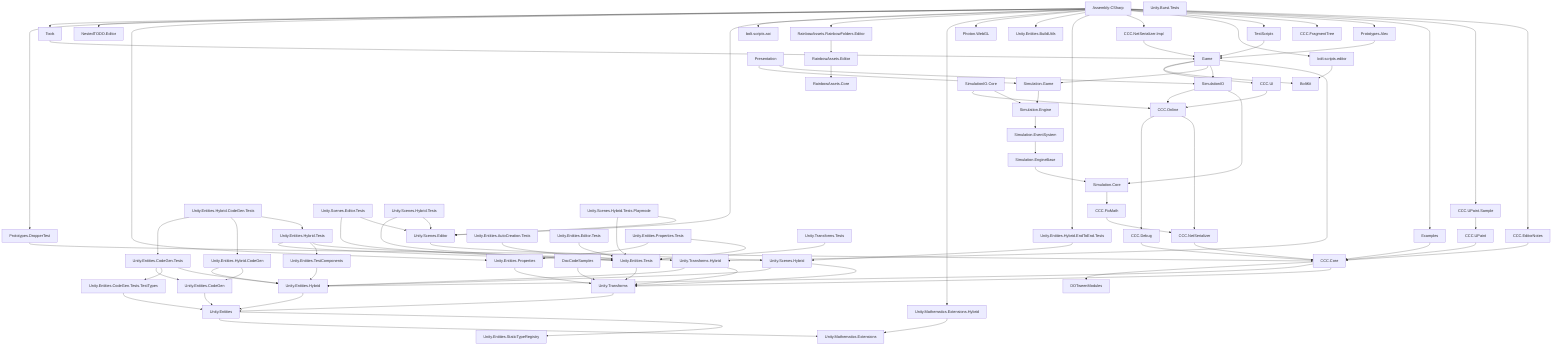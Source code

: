 graph TD
Assembly-CSharp
Assembly-CSharp-->Prototypes.DropperTest
Assembly-CSharp-->Tools
Assembly-CSharp-->NestedTODO.Editor
Assembly-CSharp-->Unity.Entities.Properties
Assembly-CSharp-->Unity.Scenes.Editor
Assembly-CSharp-->bolt.scripts.aoi
Assembly-CSharp-->RainbowAssets.RainbowFolders.Editor
Assembly-CSharp-->Unity.Mathematics.Extensions.Hybrid
Assembly-CSharp-->Photon.WebGL
Assembly-CSharp-->Unity.Entities.BuildUtils
Assembly-CSharp-->Unity.Entities.Hybrid.EndToEnd.Tests
Assembly-CSharp-->CCC.NetSerializer.Impl
Assembly-CSharp-->bolt.scripts.editor
Assembly-CSharp-->TestScripts
Assembly-CSharp-->CCC.FragmentTree
Assembly-CSharp-->Prototypes.Alex
Assembly-CSharp-->Examples
Assembly-CSharp-->CCC.UPaint.Sample
Assembly-CSharp-->CCC.EditorNotes
Simulation.Game
Simulation.Game-->Simulation.Engine
CCC.Debug
CCC.Debug-->CCC.Core
Simulation.EventSystem
Simulation.EventSystem-->Simulation.EngineBase
Prototypes.DropperTest
Prototypes.DropperTest-->CCC.Core
Tools
Tools-->Game
CCC.UI
CCC.UI-->CCC.Online
Game
Game-->BoltKit
Game-->CCC.UI
Game-->Simulation.Game
Game-->SimulationIO
Game-->Unity.Transforms.Hybrid
NestedTODO.Editor
Unity.Entities.Properties
Unity.Entities.Properties-->Unity.Transforms
CCC.UPaint
CCC.UPaint-->CCC.Core
Unity.Entities.StaticTypeRegistry
BoltKit
Simulation.EngineBase
Simulation.EngineBase-->Simulation.Core
Simulation.Core
Simulation.Core-->CCC.FixMath
RainbowAssets.Core
CCC.FixMath
CCC.FixMath-->CCC.NetSerializer
CCC.NetSerializer
CCC.NetSerializer-->CCC.Core
Unity.Scenes.Hybrid
Unity.Scenes.Hybrid-->Unity.Entities.Hybrid
Unity.Scenes.Hybrid-->Unity.Transforms
Unity.Scenes.Editor
Unity.Scenes.Editor-->Unity.Scenes.Hybrid
Unity.Mathematics.Extensions
bolt.scripts.aoi
RainbowAssets.RainbowFolders.Editor
RainbowAssets.RainbowFolders.Editor-->RainbowAssets.Editor
Unity.Mathematics.Extensions.Hybrid
Unity.Mathematics.Extensions.Hybrid-->Unity.Mathematics.Extensions
Photon.WebGL
Unity.Entities.BuildUtils
CCC.Core
CCC.Core-->DOTweenModules
CCC.Core-->Unity.Entities.Hybrid
CCC.Core-->Unity.Transforms
Unity.Entities.Hybrid.EndToEnd.Tests
Unity.Entities.Hybrid.EndToEnd.Tests-->Unity.Scenes.Hybrid
Unity.Entities.Hybrid
Unity.Entities.Hybrid-->Unity.Entities
CCC.NetSerializer.Impl
CCC.NetSerializer.Impl-->Game
bolt.scripts.editor
bolt.scripts.editor-->BoltKit
RainbowAssets.Editor
RainbowAssets.Editor-->RainbowAssets.Core
TestScripts
TestScripts-->Game
Unity.Entities
Unity.Entities-->Unity.Mathematics.Extensions
Unity.Entities-->Unity.Entities.StaticTypeRegistry
Unity.Transforms
Unity.Transforms-->Unity.Entities
CCC.FragmentTree
Simulation.Engine
Simulation.Engine-->Simulation.EventSystem
Prototypes.Alex
Prototypes.Alex-->Game
DOTweenModules
Examples
Examples-->CCC.Core
CCC.UPaint.Sample
CCC.UPaint.Sample-->CCC.UPaint
CCC.Online
CCC.Online-->CCC.Debug
CCC.Online-->CCC.NetSerializer
CCC.EditorNotes
CCC.EditorNotes-->CCC.Core
Unity.Transforms.Hybrid
Unity.Transforms.Hybrid-->Unity.Entities.Hybrid
Unity.Transforms.Hybrid-->Unity.Transforms
SimulationIO
SimulationIO-->CCC.Online
SimulationIO-->Simulation.Core
DocCodeSamples
DocCodeSamples-->Unity.Transforms
Presentation
Presentation-->Simulation.Game
Presentation-->SimulationIO
SimulationIO.Core
SimulationIO.Core-->CCC.Online
SimulationIO.Core-->Simulation.Engine
Unity.Burst.Tests
Unity.Entities.AutoCreation.Tests
Unity.Entities.AutoCreation.Tests-->Unity.Entities.Tests
Unity.Entities.Tests
Unity.Entities.Tests-->Unity.Transforms
Unity.Entities.CodeGen
Unity.Entities.CodeGen-->Unity.Entities
Unity.Entities.CodeGen.Tests
Unity.Entities.CodeGen.Tests-->Unity.Entities.CodeGen
Unity.Entities.CodeGen.Tests-->Unity.Entities.CodeGen.Tests.TestTypes
Unity.Entities.CodeGen.Tests-->Unity.Entities.Hybrid
Unity.Entities.CodeGen.Tests.TestTypes
Unity.Entities.CodeGen.Tests.TestTypes-->Unity.Entities
Unity.Entities.Editor.Tests
Unity.Entities.Editor.Tests-->Unity.Entities.Tests
Unity.Entities.Hybrid.CodeGen
Unity.Entities.Hybrid.CodeGen-->Unity.Entities.Hybrid
Unity.Entities.Hybrid.CodeGen-->Unity.Entities.CodeGen
Unity.Entities.Hybrid.CodeGen.Tests
Unity.Entities.Hybrid.CodeGen.Tests-->Unity.Entities.CodeGen.Tests
Unity.Entities.Hybrid.CodeGen.Tests-->Unity.Entities.Hybrid.CodeGen
Unity.Entities.Hybrid.CodeGen.Tests-->Unity.Entities.Hybrid.Tests
Unity.Entities.Hybrid.Tests
Unity.Entities.Hybrid.Tests-->Unity.Entities.Tests
Unity.Entities.Hybrid.Tests-->Unity.Entities.TestComponents
Unity.Entities.Hybrid.Tests-->Unity.Transforms.Hybrid
Unity.Entities.TestComponents
Unity.Entities.TestComponents-->Unity.Entities.Hybrid
Unity.Entities.Properties.Tests
Unity.Entities.Properties.Tests-->Unity.Entities.Properties
Unity.Entities.Properties.Tests-->Unity.Entities.Tests
Unity.Scenes.Editor.Tests
Unity.Scenes.Editor.Tests-->Unity.Entities.Tests
Unity.Scenes.Editor.Tests-->Unity.Scenes.Editor
Unity.Scenes.Hybrid.Tests
Unity.Scenes.Hybrid.Tests-->Unity.Entities.Tests
Unity.Scenes.Hybrid.Tests-->Unity.Scenes.Editor
Unity.Scenes.Hybrid.Tests.Playmode
Unity.Scenes.Hybrid.Tests.Playmode-->Unity.Entities.Tests
Unity.Scenes.Hybrid.Tests.Playmode-->Unity.Scenes.Editor
Unity.Transforms.Tests
Unity.Transforms.Tests-->Unity.Entities.Tests